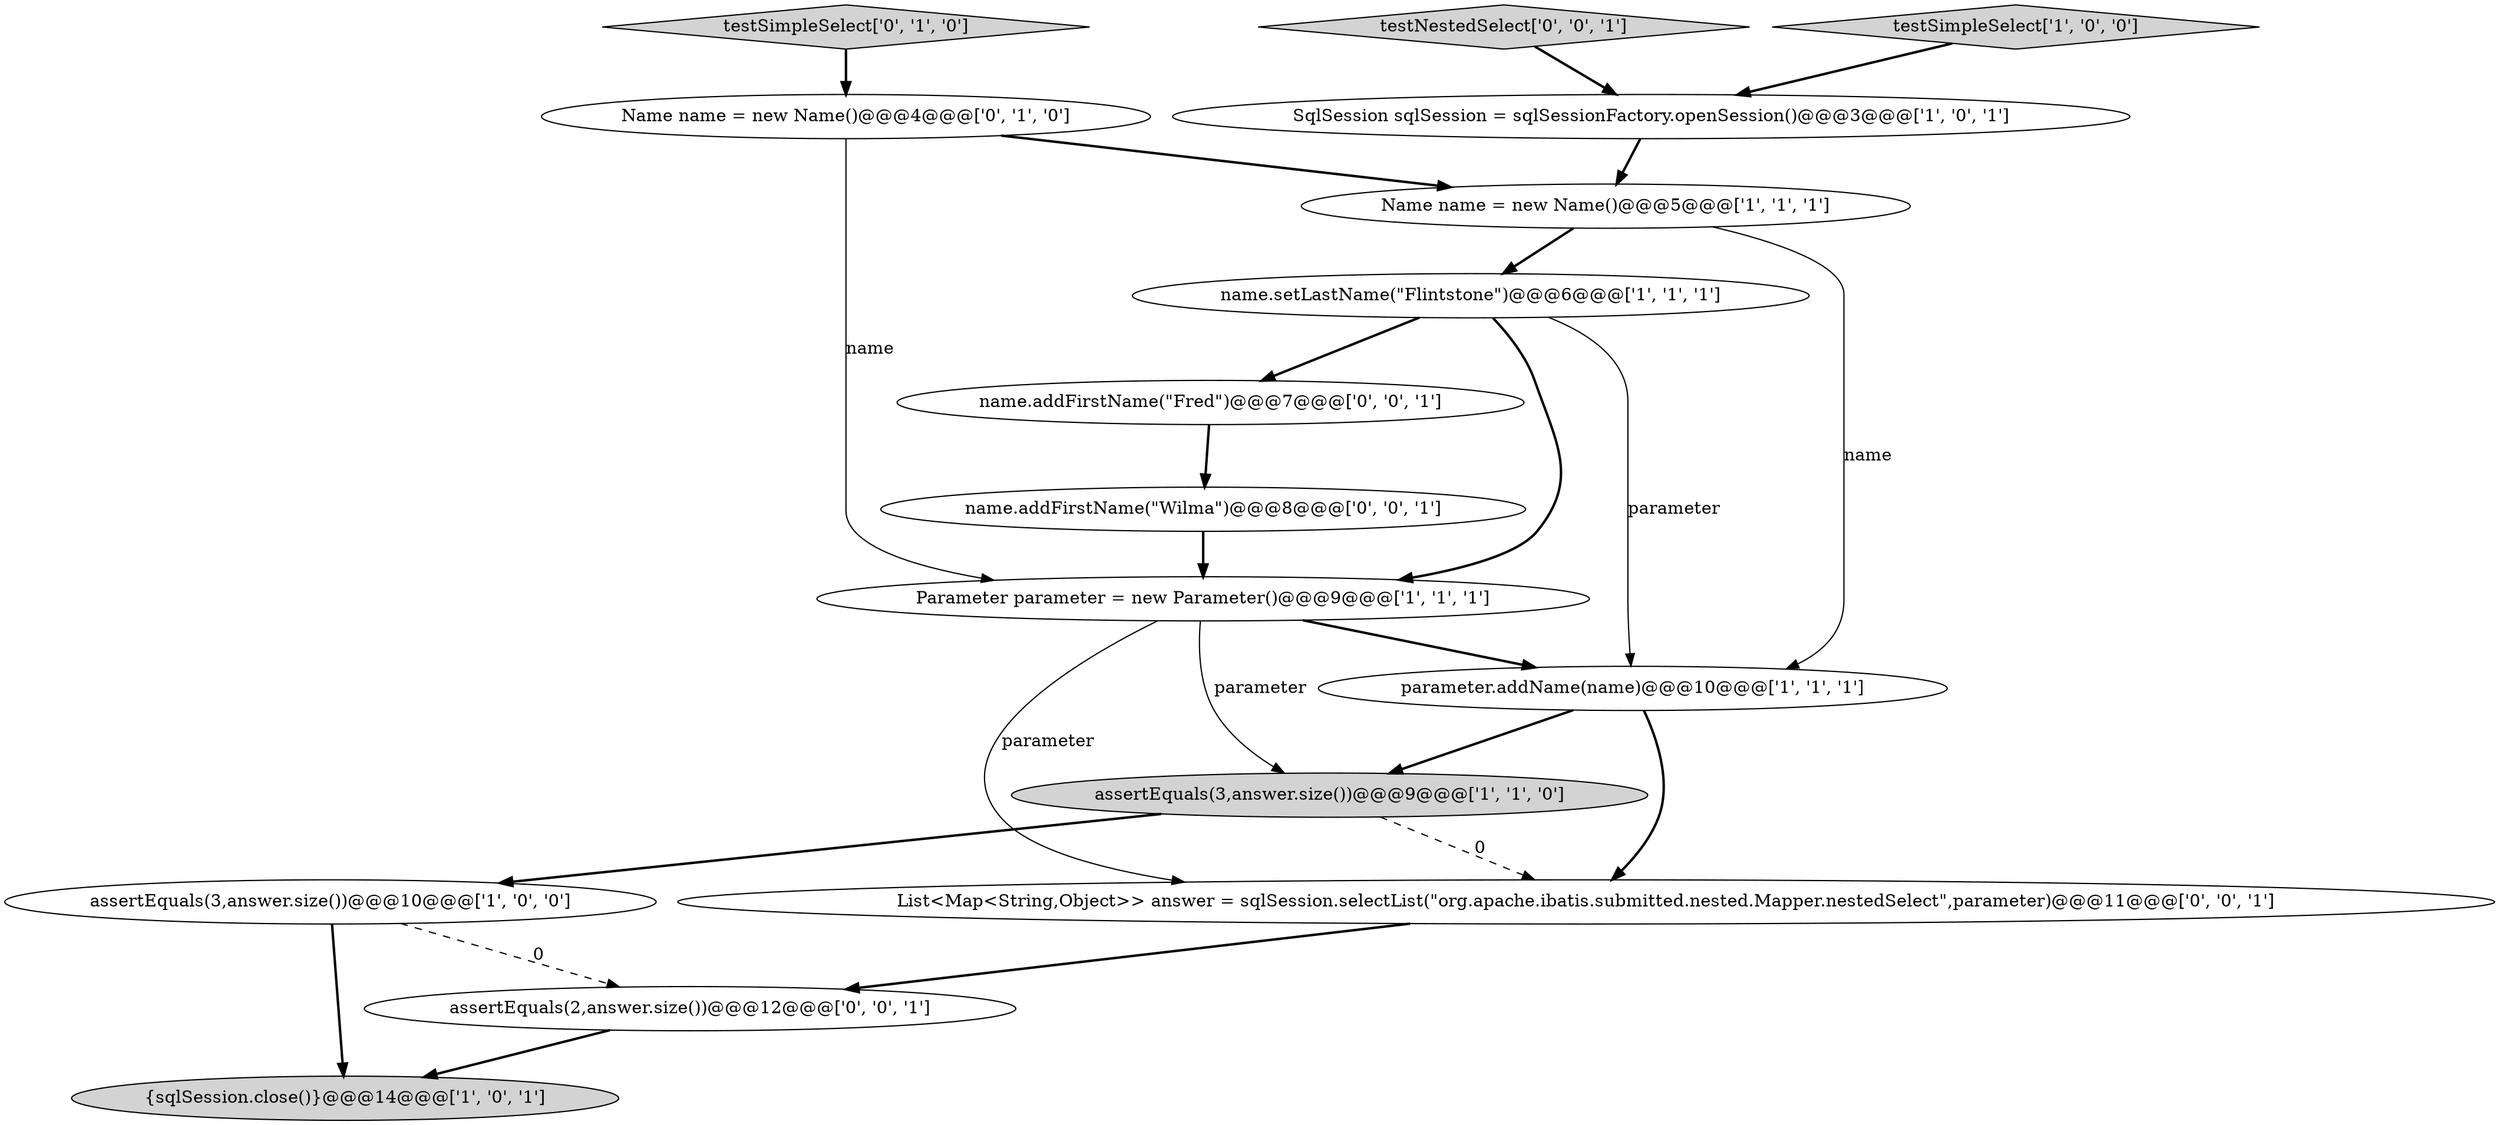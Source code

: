 digraph {
5 [style = filled, label = "{sqlSession.close()}@@@14@@@['1', '0', '1']", fillcolor = lightgray, shape = ellipse image = "AAA0AAABBB1BBB"];
1 [style = filled, label = "parameter.addName(name)@@@10@@@['1', '1', '1']", fillcolor = white, shape = ellipse image = "AAA0AAABBB1BBB"];
0 [style = filled, label = "assertEquals(3,answer.size())@@@9@@@['1', '1', '0']", fillcolor = lightgray, shape = ellipse image = "AAA0AAABBB1BBB"];
2 [style = filled, label = "assertEquals(3,answer.size())@@@10@@@['1', '0', '0']", fillcolor = white, shape = ellipse image = "AAA0AAABBB1BBB"];
12 [style = filled, label = "name.addFirstName(\"Fred\")@@@7@@@['0', '0', '1']", fillcolor = white, shape = ellipse image = "AAA0AAABBB3BBB"];
14 [style = filled, label = "assertEquals(2,answer.size())@@@12@@@['0', '0', '1']", fillcolor = white, shape = ellipse image = "AAA0AAABBB3BBB"];
13 [style = filled, label = "name.addFirstName(\"Wilma\")@@@8@@@['0', '0', '1']", fillcolor = white, shape = ellipse image = "AAA0AAABBB3BBB"];
9 [style = filled, label = "testSimpleSelect['0', '1', '0']", fillcolor = lightgray, shape = diamond image = "AAA0AAABBB2BBB"];
8 [style = filled, label = "name.setLastName(\"Flintstone\")@@@6@@@['1', '1', '1']", fillcolor = white, shape = ellipse image = "AAA0AAABBB1BBB"];
10 [style = filled, label = "Name name = new Name()@@@4@@@['0', '1', '0']", fillcolor = white, shape = ellipse image = "AAA0AAABBB2BBB"];
6 [style = filled, label = "Parameter parameter = new Parameter()@@@9@@@['1', '1', '1']", fillcolor = white, shape = ellipse image = "AAA0AAABBB1BBB"];
3 [style = filled, label = "testSimpleSelect['1', '0', '0']", fillcolor = lightgray, shape = diamond image = "AAA0AAABBB1BBB"];
4 [style = filled, label = "SqlSession sqlSession = sqlSessionFactory.openSession()@@@3@@@['1', '0', '1']", fillcolor = white, shape = ellipse image = "AAA0AAABBB1BBB"];
15 [style = filled, label = "List<Map<String,Object>> answer = sqlSession.selectList(\"org.apache.ibatis.submitted.nested.Mapper.nestedSelect\",parameter)@@@11@@@['0', '0', '1']", fillcolor = white, shape = ellipse image = "AAA0AAABBB3BBB"];
11 [style = filled, label = "testNestedSelect['0', '0', '1']", fillcolor = lightgray, shape = diamond image = "AAA0AAABBB3BBB"];
7 [style = filled, label = "Name name = new Name()@@@5@@@['1', '1', '1']", fillcolor = white, shape = ellipse image = "AAA0AAABBB1BBB"];
15->14 [style = bold, label=""];
1->15 [style = bold, label=""];
10->6 [style = solid, label="name"];
11->4 [style = bold, label=""];
0->2 [style = bold, label=""];
7->1 [style = solid, label="name"];
0->15 [style = dashed, label="0"];
6->15 [style = solid, label="parameter"];
8->6 [style = bold, label=""];
1->0 [style = bold, label=""];
9->10 [style = bold, label=""];
7->8 [style = bold, label=""];
3->4 [style = bold, label=""];
10->7 [style = bold, label=""];
4->7 [style = bold, label=""];
6->0 [style = solid, label="parameter"];
6->1 [style = bold, label=""];
12->13 [style = bold, label=""];
8->1 [style = solid, label="parameter"];
2->14 [style = dashed, label="0"];
13->6 [style = bold, label=""];
8->12 [style = bold, label=""];
2->5 [style = bold, label=""];
14->5 [style = bold, label=""];
}
